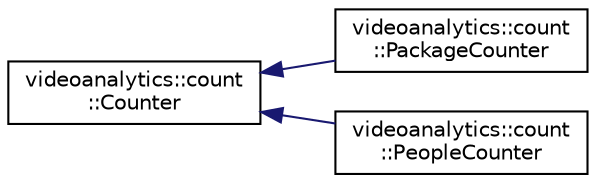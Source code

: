 digraph "Graphical Class Hierarchy"
{
  edge [fontname="Helvetica",fontsize="10",labelfontname="Helvetica",labelfontsize="10"];
  node [fontname="Helvetica",fontsize="10",shape=record];
  rankdir="LR";
  Node0 [label="videoanalytics::count\l::Counter",height=0.2,width=0.4,color="black", fillcolor="white", style="filled",URL="$d9/dc8/classvideoanalytics_1_1count_1_1Counter.html"];
  Node0 -> Node1 [dir="back",color="midnightblue",fontsize="10",style="solid",fontname="Helvetica"];
  Node1 [label="videoanalytics::count\l::PackageCounter",height=0.2,width=0.4,color="black", fillcolor="white", style="filled",URL="$d8/d48/classvideoanalytics_1_1count_1_1PackageCounter.html"];
  Node0 -> Node2 [dir="back",color="midnightblue",fontsize="10",style="solid",fontname="Helvetica"];
  Node2 [label="videoanalytics::count\l::PeopleCounter",height=0.2,width=0.4,color="black", fillcolor="white", style="filled",URL="$d1/d1b/classvideoanalytics_1_1count_1_1PeopleCounter.html"];
}
